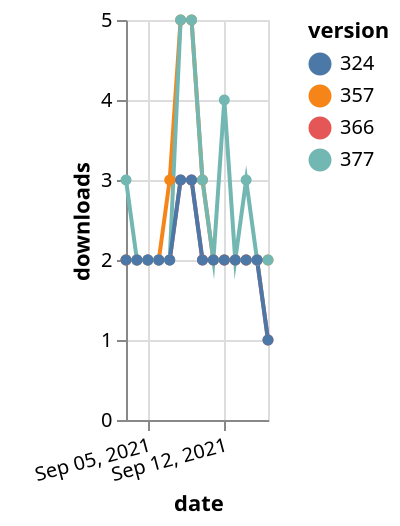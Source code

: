 {"$schema": "https://vega.github.io/schema/vega-lite/v5.json", "description": "A simple bar chart with embedded data.", "data": {"values": [{"date": "2021-09-03", "total": 2312, "delta": 2, "version": "366"}, {"date": "2021-09-04", "total": 2314, "delta": 2, "version": "366"}, {"date": "2021-09-05", "total": 2316, "delta": 2, "version": "366"}, {"date": "2021-09-06", "total": 2318, "delta": 2, "version": "366"}, {"date": "2021-09-07", "total": 2320, "delta": 2, "version": "366"}, {"date": "2021-09-08", "total": 2323, "delta": 3, "version": "366"}, {"date": "2021-09-09", "total": 2326, "delta": 3, "version": "366"}, {"date": "2021-09-10", "total": 2328, "delta": 2, "version": "366"}, {"date": "2021-09-11", "total": 2330, "delta": 2, "version": "366"}, {"date": "2021-09-12", "total": 2332, "delta": 2, "version": "366"}, {"date": "2021-09-13", "total": 2334, "delta": 2, "version": "366"}, {"date": "2021-09-14", "total": 2336, "delta": 2, "version": "366"}, {"date": "2021-09-15", "total": 2338, "delta": 2, "version": "366"}, {"date": "2021-09-16", "total": 2339, "delta": 1, "version": "366"}, {"date": "2021-09-03", "total": 2884, "delta": 2, "version": "357"}, {"date": "2021-09-04", "total": 2886, "delta": 2, "version": "357"}, {"date": "2021-09-05", "total": 2888, "delta": 2, "version": "357"}, {"date": "2021-09-06", "total": 2890, "delta": 2, "version": "357"}, {"date": "2021-09-07", "total": 2893, "delta": 3, "version": "357"}, {"date": "2021-09-08", "total": 2898, "delta": 5, "version": "357"}, {"date": "2021-09-09", "total": 2903, "delta": 5, "version": "357"}, {"date": "2021-09-10", "total": 2906, "delta": 3, "version": "357"}, {"date": "2021-09-11", "total": 2908, "delta": 2, "version": "357"}, {"date": "2021-09-12", "total": 2910, "delta": 2, "version": "357"}, {"date": "2021-09-13", "total": 2912, "delta": 2, "version": "357"}, {"date": "2021-09-14", "total": 2914, "delta": 2, "version": "357"}, {"date": "2021-09-15", "total": 2916, "delta": 2, "version": "357"}, {"date": "2021-09-16", "total": 2918, "delta": 2, "version": "357"}, {"date": "2021-09-03", "total": 2114, "delta": 3, "version": "377"}, {"date": "2021-09-04", "total": 2116, "delta": 2, "version": "377"}, {"date": "2021-09-05", "total": 2118, "delta": 2, "version": "377"}, {"date": "2021-09-06", "total": 2120, "delta": 2, "version": "377"}, {"date": "2021-09-07", "total": 2122, "delta": 2, "version": "377"}, {"date": "2021-09-08", "total": 2127, "delta": 5, "version": "377"}, {"date": "2021-09-09", "total": 2132, "delta": 5, "version": "377"}, {"date": "2021-09-10", "total": 2135, "delta": 3, "version": "377"}, {"date": "2021-09-11", "total": 2137, "delta": 2, "version": "377"}, {"date": "2021-09-12", "total": 2141, "delta": 4, "version": "377"}, {"date": "2021-09-13", "total": 2143, "delta": 2, "version": "377"}, {"date": "2021-09-14", "total": 2146, "delta": 3, "version": "377"}, {"date": "2021-09-15", "total": 2148, "delta": 2, "version": "377"}, {"date": "2021-09-16", "total": 2150, "delta": 2, "version": "377"}, {"date": "2021-09-03", "total": 2565, "delta": 2, "version": "324"}, {"date": "2021-09-04", "total": 2567, "delta": 2, "version": "324"}, {"date": "2021-09-05", "total": 2569, "delta": 2, "version": "324"}, {"date": "2021-09-06", "total": 2571, "delta": 2, "version": "324"}, {"date": "2021-09-07", "total": 2573, "delta": 2, "version": "324"}, {"date": "2021-09-08", "total": 2576, "delta": 3, "version": "324"}, {"date": "2021-09-09", "total": 2579, "delta": 3, "version": "324"}, {"date": "2021-09-10", "total": 2581, "delta": 2, "version": "324"}, {"date": "2021-09-11", "total": 2583, "delta": 2, "version": "324"}, {"date": "2021-09-12", "total": 2585, "delta": 2, "version": "324"}, {"date": "2021-09-13", "total": 2587, "delta": 2, "version": "324"}, {"date": "2021-09-14", "total": 2589, "delta": 2, "version": "324"}, {"date": "2021-09-15", "total": 2591, "delta": 2, "version": "324"}, {"date": "2021-09-16", "total": 2592, "delta": 1, "version": "324"}]}, "width": "container", "mark": {"type": "line", "point": {"filled": true}}, "encoding": {"x": {"field": "date", "type": "temporal", "timeUnit": "yearmonthdate", "title": "date", "axis": {"labelAngle": -15}}, "y": {"field": "delta", "type": "quantitative", "title": "downloads"}, "color": {"field": "version", "type": "nominal"}, "tooltip": {"field": "delta"}}}
